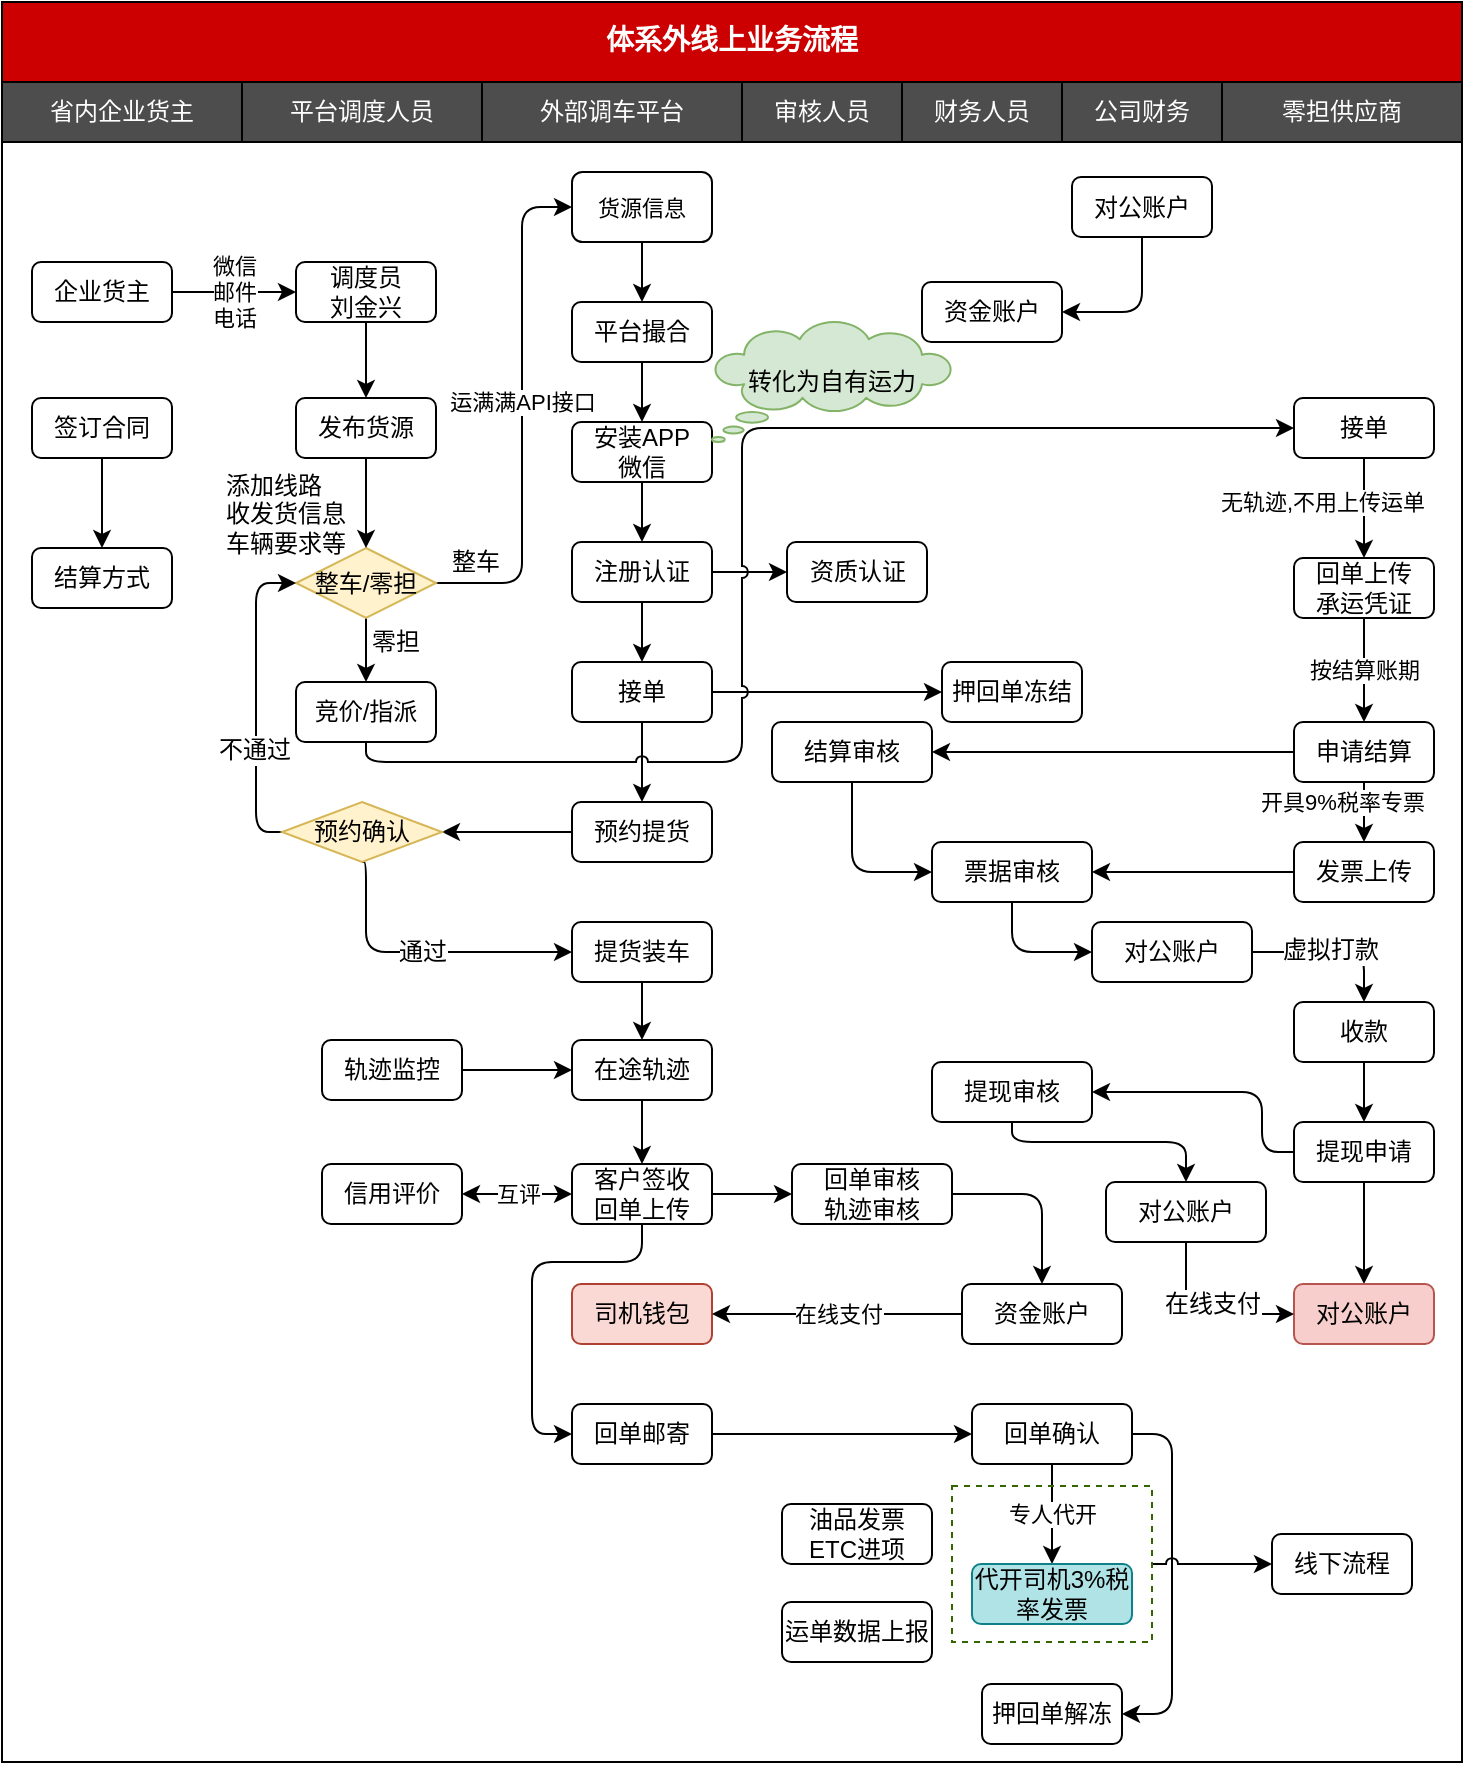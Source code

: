 <mxfile version="12.4.7" type="github">
  <diagram id="GqhF5LSO889hNfZmh-d_" name="第 1 页">
    <mxGraphModel dx="854" dy="478" grid="1" gridSize="10" guides="1" tooltips="1" connect="1" arrows="1" fold="1" page="1" pageScale="1" pageWidth="827" pageHeight="1169" math="0" shadow="0">
      <root>
        <mxCell id="0"/>
        <mxCell id="1" parent="0"/>
        <mxCell id="aDIp891v4BjhqhOBZq3--1" value="" style="rounded=0;whiteSpace=wrap;html=1;fontFamily=Courier New;fillColor=none;" parent="1" vertex="1">
          <mxGeometry x="80" y="120" width="730" height="810" as="geometry"/>
        </mxCell>
        <mxCell id="aDIp891v4BjhqhOBZq3--2" value="平台调度人员" style="rounded=0;whiteSpace=wrap;html=1;fillColor=#4D4D4D;fontColor=#FFFFFF;" parent="1" vertex="1">
          <mxGeometry x="200" y="90" width="120" height="30" as="geometry"/>
        </mxCell>
        <mxCell id="aDIp891v4BjhqhOBZq3--3" value="&lt;span style=&quot;white-space: normal&quot;&gt;外部调车平台&lt;/span&gt;" style="rounded=0;whiteSpace=wrap;html=1;fillColor=#4D4D4D;fontColor=#FFFFFF;" parent="1" vertex="1">
          <mxGeometry x="320" y="90" width="130" height="30" as="geometry"/>
        </mxCell>
        <mxCell id="aDIp891v4BjhqhOBZq3--4" value="审核人员" style="rounded=0;whiteSpace=wrap;html=1;fillColor=#4D4D4D;fontColor=#FFFFFF;" parent="1" vertex="1">
          <mxGeometry x="450" y="90" width="80" height="30" as="geometry"/>
        </mxCell>
        <mxCell id="aDIp891v4BjhqhOBZq3--5" value="体系外线上业务流程" style="rounded=0;whiteSpace=wrap;html=1;fillColor=#CC0000;fontColor=#FFFFFF;fontSize=14;fontStyle=1;fontFamily=Courier New;" parent="1" vertex="1">
          <mxGeometry x="80" y="50" width="730" height="40" as="geometry"/>
        </mxCell>
        <mxCell id="RPxg59pZoOXV4Jbev6hW-3" value="微信&lt;br&gt;邮件&lt;br&gt;电话" style="edgeStyle=orthogonalEdgeStyle;rounded=1;jumpStyle=arc;orthogonalLoop=1;jettySize=auto;html=1;entryX=0;entryY=0.5;entryDx=0;entryDy=0;startArrow=none;startFill=0;endArrow=classic;endFill=1;" parent="1" source="aDIp891v4BjhqhOBZq3--6" target="aDIp891v4BjhqhOBZq3--11" edge="1">
          <mxGeometry relative="1" as="geometry"/>
        </mxCell>
        <mxCell id="aDIp891v4BjhqhOBZq3--6" value="企业货主" style="rounded=1;whiteSpace=wrap;html=1;" parent="1" vertex="1">
          <mxGeometry x="95" y="180" width="70" height="30" as="geometry"/>
        </mxCell>
        <mxCell id="aDIp891v4BjhqhOBZq3--7" value="省内企业货主" style="rounded=0;whiteSpace=wrap;html=1;fillColor=#4D4D4D;fontColor=#FFFFFF;" parent="1" vertex="1">
          <mxGeometry x="80" y="90" width="120" height="30" as="geometry"/>
        </mxCell>
        <mxCell id="aDIp891v4BjhqhOBZq3--59" style="edgeStyle=orthogonalEdgeStyle;rounded=0;orthogonalLoop=1;jettySize=auto;html=1;entryX=0.5;entryY=0;entryDx=0;entryDy=0;" parent="1" source="aDIp891v4BjhqhOBZq3--11" target="aDIp891v4BjhqhOBZq3--58" edge="1">
          <mxGeometry relative="1" as="geometry"/>
        </mxCell>
        <mxCell id="aDIp891v4BjhqhOBZq3--11" value="调度员&lt;br&gt;刘金兴" style="rounded=1;whiteSpace=wrap;html=1;" parent="1" vertex="1">
          <mxGeometry x="227" y="180" width="70" height="30" as="geometry"/>
        </mxCell>
        <mxCell id="aDIp891v4BjhqhOBZq3--12" value="零担供应商" style="rounded=0;whiteSpace=wrap;html=1;fillColor=#4D4D4D;fontColor=#FFFFFF;" parent="1" vertex="1">
          <mxGeometry x="690" y="90" width="120" height="30" as="geometry"/>
        </mxCell>
        <mxCell id="aDIp891v4BjhqhOBZq3--14" value="按结算账期" style="edgeStyle=orthogonalEdgeStyle;rounded=1;comic=0;jumpStyle=gap;jumpSize=6;orthogonalLoop=1;jettySize=auto;html=1;shadow=0;exitX=0.5;exitY=1;exitDx=0;exitDy=0;" parent="1" source="aDIp891v4BjhqhOBZq3--98" target="aDIp891v4BjhqhOBZq3--19" edge="1">
          <mxGeometry relative="1" as="geometry">
            <mxPoint x="761" y="340" as="sourcePoint"/>
          </mxGeometry>
        </mxCell>
        <mxCell id="aDIp891v4BjhqhOBZq3--136" style="edgeStyle=orthogonalEdgeStyle;rounded=1;jumpStyle=arc;orthogonalLoop=1;jettySize=auto;html=1;entryX=1;entryY=0.5;entryDx=0;entryDy=0;exitX=0;exitY=0.5;exitDx=0;exitDy=0;" parent="1" source="aDIp891v4BjhqhOBZq3--19" target="aDIp891v4BjhqhOBZq3--25" edge="1">
          <mxGeometry relative="1" as="geometry">
            <mxPoint x="710" y="425" as="sourcePoint"/>
          </mxGeometry>
        </mxCell>
        <mxCell id="aDIp891v4BjhqhOBZq3--145" value="开具9%税率专票" style="edgeStyle=orthogonalEdgeStyle;rounded=1;jumpStyle=arc;orthogonalLoop=1;jettySize=auto;html=1;" parent="1" source="aDIp891v4BjhqhOBZq3--19" target="aDIp891v4BjhqhOBZq3--140" edge="1">
          <mxGeometry x="0.2" y="-11" relative="1" as="geometry">
            <mxPoint as="offset"/>
          </mxGeometry>
        </mxCell>
        <mxCell id="aDIp891v4BjhqhOBZq3--19" value="申请结算" style="rounded=1;whiteSpace=wrap;html=1;" parent="1" vertex="1">
          <mxGeometry x="726" y="410" width="70" height="30" as="geometry"/>
        </mxCell>
        <mxCell id="aDIp891v4BjhqhOBZq3--138" style="edgeStyle=orthogonalEdgeStyle;rounded=1;jumpStyle=arc;orthogonalLoop=1;jettySize=auto;html=1;entryX=0;entryY=0.5;entryDx=0;entryDy=0;exitX=0.5;exitY=1;exitDx=0;exitDy=0;" parent="1" source="aDIp891v4BjhqhOBZq3--25" target="aDIp891v4BjhqhOBZq3--37" edge="1">
          <mxGeometry relative="1" as="geometry"/>
        </mxCell>
        <mxCell id="aDIp891v4BjhqhOBZq3--25" value="结算审核" style="rounded=1;whiteSpace=wrap;html=1;" parent="1" vertex="1">
          <mxGeometry x="465" y="410" width="80" height="30" as="geometry"/>
        </mxCell>
        <mxCell id="RPxg59pZoOXV4Jbev6hW-2" style="edgeStyle=orthogonalEdgeStyle;rounded=1;jumpStyle=arc;orthogonalLoop=1;jettySize=auto;html=1;entryX=0.5;entryY=0;entryDx=0;entryDy=0;startArrow=none;startFill=0;endArrow=classic;endFill=1;" parent="1" source="aDIp891v4BjhqhOBZq3--26" target="RPxg59pZoOXV4Jbev6hW-1" edge="1">
          <mxGeometry relative="1" as="geometry"/>
        </mxCell>
        <mxCell id="aDIp891v4BjhqhOBZq3--26" value="签订合同" style="rounded=1;whiteSpace=wrap;html=1;" parent="1" vertex="1">
          <mxGeometry x="95" y="248" width="70" height="30" as="geometry"/>
        </mxCell>
        <mxCell id="aDIp891v4BjhqhOBZq3--69" style="edgeStyle=orthogonalEdgeStyle;rounded=1;orthogonalLoop=1;jettySize=auto;html=1;entryX=0.5;entryY=0;entryDx=0;entryDy=0;" parent="1" source="aDIp891v4BjhqhOBZq3--30" target="aDIp891v4BjhqhOBZq3--68" edge="1">
          <mxGeometry relative="1" as="geometry"/>
        </mxCell>
        <mxCell id="aDIp891v4BjhqhOBZq3--30" value="平台撮合" style="rounded=1;whiteSpace=wrap;html=1;" parent="1" vertex="1">
          <mxGeometry x="365" y="200" width="70" height="30" as="geometry"/>
        </mxCell>
        <mxCell id="aDIp891v4BjhqhOBZq3--104" style="edgeStyle=orthogonalEdgeStyle;rounded=1;orthogonalLoop=1;jettySize=auto;html=1;" parent="1" source="aDIp891v4BjhqhOBZq3--32" target="aDIp891v4BjhqhOBZq3--74" edge="1">
          <mxGeometry relative="1" as="geometry"/>
        </mxCell>
        <mxCell id="aDIp891v4BjhqhOBZq3--111" style="edgeStyle=orthogonalEdgeStyle;rounded=1;jumpStyle=arc;orthogonalLoop=1;jettySize=auto;html=1;entryX=0;entryY=0.5;entryDx=0;entryDy=0;" parent="1" source="aDIp891v4BjhqhOBZq3--32" target="aDIp891v4BjhqhOBZq3--72" edge="1">
          <mxGeometry relative="1" as="geometry"/>
        </mxCell>
        <mxCell id="aDIp891v4BjhqhOBZq3--32" value="注册认证" style="rounded=1;whiteSpace=wrap;html=1;" parent="1" vertex="1">
          <mxGeometry x="365" y="320" width="70" height="30" as="geometry"/>
        </mxCell>
        <mxCell id="aDIp891v4BjhqhOBZq3--70" style="edgeStyle=orthogonalEdgeStyle;rounded=1;orthogonalLoop=1;jettySize=auto;html=1;entryX=0;entryY=0.5;entryDx=0;entryDy=0;" parent="1" source="aDIp891v4BjhqhOBZq3--35" target="aDIp891v4BjhqhOBZq3--44" edge="1">
          <mxGeometry relative="1" as="geometry"/>
        </mxCell>
        <mxCell id="aDIp891v4BjhqhOBZq3--153" style="edgeStyle=orthogonalEdgeStyle;rounded=1;jumpStyle=arc;orthogonalLoop=1;jettySize=auto;html=1;entryX=0;entryY=0.5;entryDx=0;entryDy=0;startArrow=none;startFill=0;" parent="1" source="aDIp891v4BjhqhOBZq3--35" target="aDIp891v4BjhqhOBZq3--47" edge="1">
          <mxGeometry relative="1" as="geometry">
            <Array as="points">
              <mxPoint x="400" y="680"/>
              <mxPoint x="345" y="680"/>
              <mxPoint x="345" y="766"/>
            </Array>
          </mxGeometry>
        </mxCell>
        <mxCell id="aDIp891v4BjhqhOBZq3--35" value="客户签收&lt;br&gt;回单上传" style="rounded=1;whiteSpace=wrap;html=1;" parent="1" vertex="1">
          <mxGeometry x="365" y="631" width="70" height="30" as="geometry"/>
        </mxCell>
        <mxCell id="RPxg59pZoOXV4Jbev6hW-13" value="" style="edgeStyle=orthogonalEdgeStyle;rounded=1;jumpStyle=arc;orthogonalLoop=1;jettySize=auto;html=1;startArrow=none;startFill=0;endArrow=classic;endFill=1;" parent="1" source="aDIp891v4BjhqhOBZq3--36" target="RPxg59pZoOXV4Jbev6hW-12" edge="1">
          <mxGeometry relative="1" as="geometry"/>
        </mxCell>
        <mxCell id="aDIp891v4BjhqhOBZq3--36" value="收款" style="rounded=1;whiteSpace=wrap;html=1;" parent="1" vertex="1">
          <mxGeometry x="726" y="550" width="70" height="30" as="geometry"/>
        </mxCell>
        <mxCell id="RPxg59pZoOXV4Jbev6hW-14" style="edgeStyle=orthogonalEdgeStyle;rounded=1;jumpStyle=arc;orthogonalLoop=1;jettySize=auto;html=1;entryX=1;entryY=0.5;entryDx=0;entryDy=0;startArrow=none;startFill=0;endArrow=classic;endFill=1;" parent="1" source="RPxg59pZoOXV4Jbev6hW-12" target="RPxg59pZoOXV4Jbev6hW-15" edge="1">
          <mxGeometry relative="1" as="geometry">
            <Array as="points">
              <mxPoint x="710" y="625"/>
              <mxPoint x="710" y="595"/>
            </Array>
          </mxGeometry>
        </mxCell>
        <mxCell id="RPxg59pZoOXV4Jbev6hW-18" value="" style="edgeStyle=orthogonalEdgeStyle;rounded=1;jumpStyle=arc;orthogonalLoop=1;jettySize=auto;html=1;startArrow=none;startFill=0;endArrow=classic;endFill=1;" parent="1" source="RPxg59pZoOXV4Jbev6hW-12" target="RPxg59pZoOXV4Jbev6hW-17" edge="1">
          <mxGeometry relative="1" as="geometry"/>
        </mxCell>
        <mxCell id="RPxg59pZoOXV4Jbev6hW-12" value="提现申请" style="rounded=1;whiteSpace=wrap;html=1;" parent="1" vertex="1">
          <mxGeometry x="726" y="610" width="70" height="30" as="geometry"/>
        </mxCell>
        <mxCell id="RPxg59pZoOXV4Jbev6hW-17" value="对公账户" style="rounded=1;whiteSpace=wrap;html=1;fillColor=#f8cecc;strokeColor=#b85450;" parent="1" vertex="1">
          <mxGeometry x="726" y="691" width="70" height="30" as="geometry"/>
        </mxCell>
        <mxCell id="aDIp891v4BjhqhOBZq3--149" style="edgeStyle=orthogonalEdgeStyle;rounded=1;jumpStyle=arc;orthogonalLoop=1;jettySize=auto;html=1;exitX=0.5;exitY=1;exitDx=0;exitDy=0;entryX=0;entryY=0.5;entryDx=0;entryDy=0;" parent="1" source="aDIp891v4BjhqhOBZq3--37" target="aDIp891v4BjhqhOBZq3--148" edge="1">
          <mxGeometry relative="1" as="geometry"/>
        </mxCell>
        <mxCell id="aDIp891v4BjhqhOBZq3--37" value="票据审核" style="rounded=1;whiteSpace=wrap;html=1;" parent="1" vertex="1">
          <mxGeometry x="545" y="470" width="80" height="30" as="geometry"/>
        </mxCell>
        <mxCell id="aDIp891v4BjhqhOBZq3--61" value="运满满API接口" style="edgeStyle=orthogonalEdgeStyle;rounded=1;orthogonalLoop=1;jettySize=auto;html=1;entryX=0;entryY=0.5;entryDx=0;entryDy=0;exitX=1;exitY=0.5;exitDx=0;exitDy=0;" parent="1" source="aDIp891v4BjhqhOBZq3--38" target="aDIp891v4BjhqhOBZq3--62" edge="1">
          <mxGeometry x="0.047" relative="1" as="geometry">
            <mxPoint x="700" y="155" as="targetPoint"/>
            <Array as="points">
              <mxPoint x="297" y="340"/>
              <mxPoint x="340" y="340"/>
              <mxPoint x="340" y="153"/>
            </Array>
            <mxPoint as="offset"/>
          </mxGeometry>
        </mxCell>
        <mxCell id="aDIp891v4BjhqhOBZq3--121" style="edgeStyle=orthogonalEdgeStyle;rounded=1;jumpStyle=arc;orthogonalLoop=1;jettySize=auto;html=1;entryX=0.5;entryY=0;entryDx=0;entryDy=0;" parent="1" source="aDIp891v4BjhqhOBZq3--38" target="aDIp891v4BjhqhOBZq3--120" edge="1">
          <mxGeometry relative="1" as="geometry"/>
        </mxCell>
        <mxCell id="aDIp891v4BjhqhOBZq3--38" value="整车/零担" style="rhombus;whiteSpace=wrap;html=1;strokeColor=#d6b656;fillColor=#fff2cc;" parent="1" vertex="1">
          <mxGeometry x="227" y="323" width="70" height="35" as="geometry"/>
        </mxCell>
        <mxCell id="aDIp891v4BjhqhOBZq3--115" style="edgeStyle=orthogonalEdgeStyle;rounded=1;jumpStyle=arc;orthogonalLoop=1;jettySize=auto;html=1;entryX=0.5;entryY=0;entryDx=0;entryDy=0;" parent="1" source="aDIp891v4BjhqhOBZq3--44" target="aDIp891v4BjhqhOBZq3--88" edge="1">
          <mxGeometry relative="1" as="geometry"/>
        </mxCell>
        <mxCell id="aDIp891v4BjhqhOBZq3--44" value="回单审核&lt;br&gt;轨迹审核" style="rounded=1;whiteSpace=wrap;html=1;" parent="1" vertex="1">
          <mxGeometry x="475" y="631" width="80" height="30" as="geometry"/>
        </mxCell>
        <mxCell id="aDIp891v4BjhqhOBZq3--45" value="司机钱包" style="rounded=1;whiteSpace=wrap;html=1;fillColor=#fad9d5;strokeColor=#ae4132;" parent="1" vertex="1">
          <mxGeometry x="365" y="691" width="70" height="30" as="geometry"/>
        </mxCell>
        <mxCell id="aDIp891v4BjhqhOBZq3--92" style="edgeStyle=orthogonalEdgeStyle;rounded=1;orthogonalLoop=1;jettySize=auto;html=1;entryX=0;entryY=0.5;entryDx=0;entryDy=0;" parent="1" source="aDIp891v4BjhqhOBZq3--47" target="aDIp891v4BjhqhOBZq3--53" edge="1">
          <mxGeometry relative="1" as="geometry"/>
        </mxCell>
        <mxCell id="aDIp891v4BjhqhOBZq3--47" value="回单邮寄" style="rounded=1;whiteSpace=wrap;html=1;" parent="1" vertex="1">
          <mxGeometry x="365" y="751" width="70" height="30" as="geometry"/>
        </mxCell>
        <mxCell id="aDIp891v4BjhqhOBZq3--52" value="专人代开" style="edgeStyle=orthogonalEdgeStyle;rounded=1;comic=0;jumpStyle=gap;jumpSize=6;orthogonalLoop=1;jettySize=auto;html=1;shadow=0;startArrow=none;startFill=0;strokeColor=#000000;" parent="1" source="aDIp891v4BjhqhOBZq3--53" target="aDIp891v4BjhqhOBZq3--54" edge="1">
          <mxGeometry relative="1" as="geometry"/>
        </mxCell>
        <mxCell id="aDIp891v4BjhqhOBZq3--94" style="edgeStyle=orthogonalEdgeStyle;rounded=1;orthogonalLoop=1;jettySize=auto;html=1;entryX=1;entryY=0.5;entryDx=0;entryDy=0;" parent="1" source="aDIp891v4BjhqhOBZq3--53" target="aDIp891v4BjhqhOBZq3--93" edge="1">
          <mxGeometry relative="1" as="geometry">
            <Array as="points">
              <mxPoint x="665" y="766"/>
              <mxPoint x="665" y="906"/>
            </Array>
          </mxGeometry>
        </mxCell>
        <mxCell id="aDIp891v4BjhqhOBZq3--53" value="回单确认" style="rounded=1;whiteSpace=wrap;html=1;" parent="1" vertex="1">
          <mxGeometry x="565" y="751" width="80" height="30" as="geometry"/>
        </mxCell>
        <mxCell id="aDIp891v4BjhqhOBZq3--54" value="代开司机3%税率发票" style="rounded=1;whiteSpace=wrap;html=1;fillColor=#b0e3e6;strokeColor=#0e8088;" parent="1" vertex="1">
          <mxGeometry x="565" y="831" width="80" height="30" as="geometry"/>
        </mxCell>
        <mxCell id="aDIp891v4BjhqhOBZq3--60" style="edgeStyle=orthogonalEdgeStyle;rounded=0;orthogonalLoop=1;jettySize=auto;html=1;entryX=0.5;entryY=0;entryDx=0;entryDy=0;" parent="1" source="aDIp891v4BjhqhOBZq3--58" target="aDIp891v4BjhqhOBZq3--38" edge="1">
          <mxGeometry relative="1" as="geometry"/>
        </mxCell>
        <mxCell id="aDIp891v4BjhqhOBZq3--58" value="发布货源" style="rounded=1;whiteSpace=wrap;html=1;" parent="1" vertex="1">
          <mxGeometry x="227" y="248" width="70" height="30" as="geometry"/>
        </mxCell>
        <mxCell id="aDIp891v4BjhqhOBZq3--65" style="edgeStyle=orthogonalEdgeStyle;rounded=1;orthogonalLoop=1;jettySize=auto;html=1;entryX=0.5;entryY=0;entryDx=0;entryDy=0;" parent="1" source="aDIp891v4BjhqhOBZq3--62" target="aDIp891v4BjhqhOBZq3--30" edge="1">
          <mxGeometry relative="1" as="geometry"/>
        </mxCell>
        <mxCell id="aDIp891v4BjhqhOBZq3--62" value="&lt;font face=&quot;courier new&quot;&gt;&lt;span style=&quot;font-size: 11px ; background-color: rgb(255 , 255 , 255)&quot;&gt;货源信息&lt;/span&gt;&lt;/font&gt;" style="rounded=1;whiteSpace=wrap;html=1;" parent="1" vertex="1">
          <mxGeometry x="365" y="135" width="70" height="35" as="geometry"/>
        </mxCell>
        <mxCell id="aDIp891v4BjhqhOBZq3--63" value="整车" style="text;html=1;strokeColor=none;fillColor=none;align=center;verticalAlign=middle;whiteSpace=wrap;rounded=0;" parent="1" vertex="1">
          <mxGeometry x="297" y="320" width="40" height="20" as="geometry"/>
        </mxCell>
        <mxCell id="aDIp891v4BjhqhOBZq3--71" style="edgeStyle=orthogonalEdgeStyle;rounded=1;orthogonalLoop=1;jettySize=auto;html=1;entryX=0.5;entryY=0;entryDx=0;entryDy=0;" parent="1" source="aDIp891v4BjhqhOBZq3--68" target="aDIp891v4BjhqhOBZq3--32" edge="1">
          <mxGeometry relative="1" as="geometry"/>
        </mxCell>
        <mxCell id="aDIp891v4BjhqhOBZq3--68" value="安装APP&lt;br&gt;微信" style="rounded=1;whiteSpace=wrap;html=1;" parent="1" vertex="1">
          <mxGeometry x="365" y="260" width="70" height="30" as="geometry"/>
        </mxCell>
        <mxCell id="aDIp891v4BjhqhOBZq3--72" value="资质认证" style="rounded=1;whiteSpace=wrap;html=1;" parent="1" vertex="1">
          <mxGeometry x="472.5" y="320" width="70" height="30" as="geometry"/>
        </mxCell>
        <mxCell id="aDIp891v4BjhqhOBZq3--77" value="" style="edgeStyle=orthogonalEdgeStyle;rounded=1;orthogonalLoop=1;jettySize=auto;html=1;" parent="1" source="aDIp891v4BjhqhOBZq3--74" target="aDIp891v4BjhqhOBZq3--76" edge="1">
          <mxGeometry relative="1" as="geometry"/>
        </mxCell>
        <mxCell id="aDIp891v4BjhqhOBZq3--81" style="edgeStyle=orthogonalEdgeStyle;rounded=1;orthogonalLoop=1;jettySize=auto;html=1;entryX=0;entryY=0.5;entryDx=0;entryDy=0;" parent="1" source="aDIp891v4BjhqhOBZq3--74" target="aDIp891v4BjhqhOBZq3--80" edge="1">
          <mxGeometry relative="1" as="geometry"/>
        </mxCell>
        <mxCell id="aDIp891v4BjhqhOBZq3--74" value="接单" style="rounded=1;whiteSpace=wrap;html=1;" parent="1" vertex="1">
          <mxGeometry x="365" y="380" width="70" height="30" as="geometry"/>
        </mxCell>
        <mxCell id="aDIp891v4BjhqhOBZq3--79" style="edgeStyle=orthogonalEdgeStyle;rounded=1;orthogonalLoop=1;jettySize=auto;html=1;entryX=1;entryY=0.5;entryDx=0;entryDy=0;" parent="1" source="aDIp891v4BjhqhOBZq3--76" target="aDIp891v4BjhqhOBZq3--78" edge="1">
          <mxGeometry relative="1" as="geometry"/>
        </mxCell>
        <mxCell id="aDIp891v4BjhqhOBZq3--76" value="预约提货" style="rounded=1;whiteSpace=wrap;html=1;" parent="1" vertex="1">
          <mxGeometry x="365" y="450" width="70" height="30" as="geometry"/>
        </mxCell>
        <mxCell id="Va3li716RutP_-qDnmS4-15" style="edgeStyle=orthogonalEdgeStyle;rounded=1;jumpStyle=arc;orthogonalLoop=1;jettySize=auto;html=1;entryX=0;entryY=0.5;entryDx=0;entryDy=0;exitX=0.5;exitY=1;exitDx=0;exitDy=0;" edge="1" parent="1" source="aDIp891v4BjhqhOBZq3--78" target="aDIp891v4BjhqhOBZq3--82">
          <mxGeometry relative="1" as="geometry">
            <Array as="points">
              <mxPoint x="262" y="480"/>
              <mxPoint x="262" y="525"/>
            </Array>
          </mxGeometry>
        </mxCell>
        <mxCell id="Va3li716RutP_-qDnmS4-17" value="通过" style="text;html=1;align=center;verticalAlign=middle;resizable=0;points=[];labelBackgroundColor=#ffffff;" vertex="1" connectable="0" parent="Va3li716RutP_-qDnmS4-15">
          <mxGeometry x="-0.392" y="25" relative="1" as="geometry">
            <mxPoint x="3" y="1" as="offset"/>
          </mxGeometry>
        </mxCell>
        <mxCell id="Va3li716RutP_-qDnmS4-16" style="edgeStyle=orthogonalEdgeStyle;rounded=1;jumpStyle=arc;orthogonalLoop=1;jettySize=auto;html=1;entryX=0;entryY=0.5;entryDx=0;entryDy=0;" edge="1" parent="1" source="aDIp891v4BjhqhOBZq3--78" target="aDIp891v4BjhqhOBZq3--38">
          <mxGeometry relative="1" as="geometry">
            <Array as="points">
              <mxPoint x="207" y="465"/>
              <mxPoint x="207" y="341"/>
            </Array>
          </mxGeometry>
        </mxCell>
        <mxCell id="Va3li716RutP_-qDnmS4-18" value="不通过" style="text;html=1;align=center;verticalAlign=middle;resizable=0;points=[];labelBackgroundColor=#ffffff;" vertex="1" connectable="0" parent="Va3li716RutP_-qDnmS4-16">
          <mxGeometry x="-0.317" y="1" relative="1" as="geometry">
            <mxPoint as="offset"/>
          </mxGeometry>
        </mxCell>
        <mxCell id="aDIp891v4BjhqhOBZq3--78" value="预约确认" style="rhombus;whiteSpace=wrap;html=1;strokeColor=#d6b656;fillColor=#fff2cc;" parent="1" vertex="1">
          <mxGeometry x="220" y="450" width="80" height="30" as="geometry"/>
        </mxCell>
        <mxCell id="aDIp891v4BjhqhOBZq3--80" value="押回单冻结" style="rounded=1;whiteSpace=wrap;html=1;" parent="1" vertex="1">
          <mxGeometry x="550" y="380" width="70" height="30" as="geometry"/>
        </mxCell>
        <mxCell id="aDIp891v4BjhqhOBZq3--85" style="edgeStyle=orthogonalEdgeStyle;rounded=1;orthogonalLoop=1;jettySize=auto;html=1;" parent="1" source="aDIp891v4BjhqhOBZq3--82" target="aDIp891v4BjhqhOBZq3--84" edge="1">
          <mxGeometry relative="1" as="geometry"/>
        </mxCell>
        <mxCell id="aDIp891v4BjhqhOBZq3--82" value="提货装车" style="rounded=1;whiteSpace=wrap;html=1;" parent="1" vertex="1">
          <mxGeometry x="365" y="510" width="70" height="30" as="geometry"/>
        </mxCell>
        <mxCell id="aDIp891v4BjhqhOBZq3--87" style="edgeStyle=orthogonalEdgeStyle;rounded=1;orthogonalLoop=1;jettySize=auto;html=1;entryX=0.5;entryY=0;entryDx=0;entryDy=0;" parent="1" source="aDIp891v4BjhqhOBZq3--84" target="aDIp891v4BjhqhOBZq3--35" edge="1">
          <mxGeometry relative="1" as="geometry"/>
        </mxCell>
        <mxCell id="aDIp891v4BjhqhOBZq3--84" value="在途轨迹" style="rounded=1;whiteSpace=wrap;html=1;" parent="1" vertex="1">
          <mxGeometry x="365" y="569" width="70" height="30" as="geometry"/>
        </mxCell>
        <mxCell id="aDIp891v4BjhqhOBZq3--86" value="资金账户" style="rounded=1;whiteSpace=wrap;html=1;" parent="1" vertex="1">
          <mxGeometry x="540" y="190" width="70" height="30" as="geometry"/>
        </mxCell>
        <mxCell id="aDIp891v4BjhqhOBZq3--90" value="在线支付" style="edgeStyle=orthogonalEdgeStyle;rounded=1;orthogonalLoop=1;jettySize=auto;html=1;" parent="1" source="aDIp891v4BjhqhOBZq3--88" target="aDIp891v4BjhqhOBZq3--45" edge="1">
          <mxGeometry relative="1" as="geometry"/>
        </mxCell>
        <mxCell id="aDIp891v4BjhqhOBZq3--88" value="资金账户" style="rounded=1;whiteSpace=wrap;html=1;" parent="1" vertex="1">
          <mxGeometry x="560" y="691" width="80" height="30" as="geometry"/>
        </mxCell>
        <mxCell id="aDIp891v4BjhqhOBZq3--93" value="押回单解冻" style="rounded=1;whiteSpace=wrap;html=1;" parent="1" vertex="1">
          <mxGeometry x="570" y="891" width="70" height="30" as="geometry"/>
        </mxCell>
        <mxCell id="aDIp891v4BjhqhOBZq3--97" value="添加线路&lt;br&gt;收发货信息&lt;br&gt;车辆要求等" style="text;html=1;" parent="1" vertex="1">
          <mxGeometry x="190" y="278" width="60" height="30" as="geometry"/>
        </mxCell>
        <mxCell id="aDIp891v4BjhqhOBZq3--98" value="回单上传&lt;br&gt;承运凭证" style="rounded=1;whiteSpace=wrap;html=1;" parent="1" vertex="1">
          <mxGeometry x="726" y="328" width="70" height="30" as="geometry"/>
        </mxCell>
        <mxCell id="aDIp891v4BjhqhOBZq3--99" value="无轨迹,不用上传运单" style="edgeStyle=orthogonalEdgeStyle;rounded=1;orthogonalLoop=1;jettySize=auto;html=1;entryX=0.5;entryY=0;entryDx=0;entryDy=0;" parent="1" source="aDIp891v4BjhqhOBZq3--100" target="aDIp891v4BjhqhOBZq3--98" edge="1">
          <mxGeometry x="-0.12" y="-21" relative="1" as="geometry">
            <mxPoint as="offset"/>
          </mxGeometry>
        </mxCell>
        <mxCell id="aDIp891v4BjhqhOBZq3--100" value="接单" style="rounded=1;whiteSpace=wrap;html=1;" parent="1" vertex="1">
          <mxGeometry x="726" y="248" width="70" height="30" as="geometry"/>
        </mxCell>
        <mxCell id="aDIp891v4BjhqhOBZq3--108" value="零担" style="text;html=1;strokeColor=none;fillColor=none;align=center;verticalAlign=middle;whiteSpace=wrap;rounded=0;" parent="1" vertex="1">
          <mxGeometry x="257" y="360" width="40" height="20" as="geometry"/>
        </mxCell>
        <mxCell id="aDIp891v4BjhqhOBZq3--112" value="财务人员" style="rounded=0;whiteSpace=wrap;html=1;fillColor=#4D4D4D;fontColor=#FFFFFF;" parent="1" vertex="1">
          <mxGeometry x="530" y="90" width="80" height="30" as="geometry"/>
        </mxCell>
        <mxCell id="aDIp891v4BjhqhOBZq3--154" style="edgeStyle=orthogonalEdgeStyle;rounded=1;jumpStyle=arc;orthogonalLoop=1;jettySize=auto;html=1;entryX=0;entryY=0.5;entryDx=0;entryDy=0;startArrow=none;startFill=0;exitX=0.5;exitY=1;exitDx=0;exitDy=0;" parent="1" source="aDIp891v4BjhqhOBZq3--120" target="aDIp891v4BjhqhOBZq3--100" edge="1">
          <mxGeometry relative="1" as="geometry">
            <Array as="points">
              <mxPoint x="262" y="430"/>
              <mxPoint x="450" y="430"/>
              <mxPoint x="450" y="263"/>
            </Array>
          </mxGeometry>
        </mxCell>
        <mxCell id="aDIp891v4BjhqhOBZq3--120" value="竞价/指派" style="rounded=1;whiteSpace=wrap;html=1;" parent="1" vertex="1">
          <mxGeometry x="227" y="390" width="70" height="30" as="geometry"/>
        </mxCell>
        <mxCell id="aDIp891v4BjhqhOBZq3--133" style="edgeStyle=orthogonalEdgeStyle;rounded=1;jumpStyle=arc;orthogonalLoop=1;jettySize=auto;html=1;entryX=0;entryY=0.5;entryDx=0;entryDy=0;" parent="1" source="aDIp891v4BjhqhOBZq3--130" target="aDIp891v4BjhqhOBZq3--84" edge="1">
          <mxGeometry relative="1" as="geometry"/>
        </mxCell>
        <mxCell id="aDIp891v4BjhqhOBZq3--130" value="轨迹监控" style="rounded=1;whiteSpace=wrap;html=1;" parent="1" vertex="1">
          <mxGeometry x="240" y="569" width="70" height="30" as="geometry"/>
        </mxCell>
        <mxCell id="aDIp891v4BjhqhOBZq3--146" style="edgeStyle=orthogonalEdgeStyle;rounded=1;jumpStyle=arc;orthogonalLoop=1;jettySize=auto;html=1;entryX=1;entryY=0.5;entryDx=0;entryDy=0;" parent="1" source="aDIp891v4BjhqhOBZq3--140" target="aDIp891v4BjhqhOBZq3--37" edge="1">
          <mxGeometry relative="1" as="geometry">
            <mxPoint x="675" y="485" as="sourcePoint"/>
          </mxGeometry>
        </mxCell>
        <mxCell id="aDIp891v4BjhqhOBZq3--140" value="发票上传" style="rounded=1;whiteSpace=wrap;html=1;" parent="1" vertex="1">
          <mxGeometry x="726" y="470" width="70" height="30" as="geometry"/>
        </mxCell>
        <mxCell id="aDIp891v4BjhqhOBZq3--150" style="edgeStyle=orthogonalEdgeStyle;rounded=1;jumpStyle=arc;orthogonalLoop=1;jettySize=auto;html=1;exitX=1;exitY=0.5;exitDx=0;exitDy=0;" parent="1" source="aDIp891v4BjhqhOBZq3--148" target="aDIp891v4BjhqhOBZq3--36" edge="1">
          <mxGeometry relative="1" as="geometry">
            <mxPoint x="726" y="525" as="sourcePoint"/>
          </mxGeometry>
        </mxCell>
        <mxCell id="RPxg59pZoOXV4Jbev6hW-11" value="虚拟打款" style="text;html=1;align=center;verticalAlign=middle;resizable=0;points=[];labelBackgroundColor=#ffffff;" parent="aDIp891v4BjhqhOBZq3--150" vertex="1" connectable="0">
          <mxGeometry x="-0.051" y="1" relative="1" as="geometry">
            <mxPoint as="offset"/>
          </mxGeometry>
        </mxCell>
        <mxCell id="aDIp891v4BjhqhOBZq3--148" value="对公账户" style="rounded=1;whiteSpace=wrap;html=1;" parent="1" vertex="1">
          <mxGeometry x="625" y="510" width="80" height="30" as="geometry"/>
        </mxCell>
        <mxCell id="aDIp891v4BjhqhOBZq3--152" value="互评" style="edgeStyle=orthogonalEdgeStyle;rounded=1;jumpStyle=arc;orthogonalLoop=1;jettySize=auto;html=1;entryX=0;entryY=0.5;entryDx=0;entryDy=0;startArrow=classic;startFill=1;" parent="1" source="aDIp891v4BjhqhOBZq3--151" target="aDIp891v4BjhqhOBZq3--35" edge="1">
          <mxGeometry relative="1" as="geometry"/>
        </mxCell>
        <mxCell id="aDIp891v4BjhqhOBZq3--151" value="信用评价" style="rounded=1;whiteSpace=wrap;html=1;" parent="1" vertex="1">
          <mxGeometry x="240" y="631" width="70" height="30" as="geometry"/>
        </mxCell>
        <mxCell id="aDIp891v4BjhqhOBZq3--159" value="转化为自有运力" style="whiteSpace=wrap;html=1;shape=mxgraph.basic.cloud_callout;fillColor=#d5e8d4;strokeColor=#82b366;" parent="1" vertex="1">
          <mxGeometry x="435" y="210" width="120" height="60" as="geometry"/>
        </mxCell>
        <mxCell id="aDIp891v4BjhqhOBZq3--160" value="油品发票&lt;br&gt;ETC进项" style="rounded=1;whiteSpace=wrap;html=1;" parent="1" vertex="1">
          <mxGeometry x="470" y="801" width="75" height="30" as="geometry"/>
        </mxCell>
        <mxCell id="aDIp891v4BjhqhOBZq3--161" value="运单数据上报" style="rounded=1;whiteSpace=wrap;html=1;" parent="1" vertex="1">
          <mxGeometry x="470" y="850" width="75" height="30" as="geometry"/>
        </mxCell>
        <mxCell id="RPxg59pZoOXV4Jbev6hW-1" value="结算方式" style="rounded=1;whiteSpace=wrap;html=1;" parent="1" vertex="1">
          <mxGeometry x="95" y="323" width="70" height="30" as="geometry"/>
        </mxCell>
        <mxCell id="RPxg59pZoOXV4Jbev6hW-6" value="公司财务" style="rounded=0;whiteSpace=wrap;html=1;fillColor=#4D4D4D;fontColor=#FFFFFF;" parent="1" vertex="1">
          <mxGeometry x="610" y="90" width="80" height="30" as="geometry"/>
        </mxCell>
        <mxCell id="RPxg59pZoOXV4Jbev6hW-10" style="edgeStyle=orthogonalEdgeStyle;rounded=1;jumpStyle=arc;orthogonalLoop=1;jettySize=auto;html=1;entryX=1;entryY=0.5;entryDx=0;entryDy=0;startArrow=none;startFill=0;endArrow=classic;endFill=1;exitX=0.5;exitY=1;exitDx=0;exitDy=0;" parent="1" source="RPxg59pZoOXV4Jbev6hW-7" target="aDIp891v4BjhqhOBZq3--86" edge="1">
          <mxGeometry relative="1" as="geometry"/>
        </mxCell>
        <mxCell id="RPxg59pZoOXV4Jbev6hW-7" value="对公账户" style="rounded=1;whiteSpace=wrap;html=1;" parent="1" vertex="1">
          <mxGeometry x="615" y="137.5" width="70" height="30" as="geometry"/>
        </mxCell>
        <mxCell id="RPxg59pZoOXV4Jbev6hW-20" style="edgeStyle=orthogonalEdgeStyle;rounded=1;jumpStyle=arc;orthogonalLoop=1;jettySize=auto;html=1;startArrow=none;startFill=0;endArrow=classic;endFill=1;exitX=0.5;exitY=1;exitDx=0;exitDy=0;" parent="1" source="RPxg59pZoOXV4Jbev6hW-15" target="RPxg59pZoOXV4Jbev6hW-19" edge="1">
          <mxGeometry relative="1" as="geometry">
            <Array as="points">
              <mxPoint x="585" y="620"/>
              <mxPoint x="672" y="620"/>
            </Array>
          </mxGeometry>
        </mxCell>
        <mxCell id="RPxg59pZoOXV4Jbev6hW-15" value="提现审核" style="rounded=1;whiteSpace=wrap;html=1;" parent="1" vertex="1">
          <mxGeometry x="545" y="580" width="80" height="30" as="geometry"/>
        </mxCell>
        <mxCell id="RPxg59pZoOXV4Jbev6hW-21" style="edgeStyle=orthogonalEdgeStyle;rounded=1;jumpStyle=arc;orthogonalLoop=1;jettySize=auto;html=1;entryX=0;entryY=0.5;entryDx=0;entryDy=0;startArrow=none;startFill=0;endArrow=classic;endFill=1;exitX=0.5;exitY=1;exitDx=0;exitDy=0;" parent="1" source="RPxg59pZoOXV4Jbev6hW-19" target="RPxg59pZoOXV4Jbev6hW-17" edge="1">
          <mxGeometry relative="1" as="geometry"/>
        </mxCell>
        <mxCell id="RPxg59pZoOXV4Jbev6hW-22" value="在线支付" style="text;html=1;align=center;verticalAlign=middle;resizable=0;points=[];labelBackgroundColor=#ffffff;" parent="RPxg59pZoOXV4Jbev6hW-21" vertex="1" connectable="0">
          <mxGeometry x="-0.306" y="13" relative="1" as="geometry">
            <mxPoint as="offset"/>
          </mxGeometry>
        </mxCell>
        <mxCell id="RPxg59pZoOXV4Jbev6hW-19" value="对公账户" style="rounded=1;whiteSpace=wrap;html=1;" parent="1" vertex="1">
          <mxGeometry x="632" y="640" width="80" height="30" as="geometry"/>
        </mxCell>
        <mxCell id="Va3li716RutP_-qDnmS4-14" style="edgeStyle=orthogonalEdgeStyle;rounded=0;orthogonalLoop=1;jettySize=auto;html=1;entryX=0;entryY=0.5;entryDx=0;entryDy=0;jumpStyle=arc;" edge="1" parent="1" source="Va3li716RutP_-qDnmS4-1" target="Va3li716RutP_-qDnmS4-12">
          <mxGeometry relative="1" as="geometry"/>
        </mxCell>
        <mxCell id="Va3li716RutP_-qDnmS4-1" value="" style="rounded=0;whiteSpace=wrap;html=1;fillColor=none;dashed=1;strokeColor=#336600;" vertex="1" parent="1">
          <mxGeometry x="555" y="792" width="100" height="78" as="geometry"/>
        </mxCell>
        <mxCell id="Va3li716RutP_-qDnmS4-12" value="线下流程" style="rounded=1;whiteSpace=wrap;html=1;" vertex="1" parent="1">
          <mxGeometry x="715" y="816" width="70" height="30" as="geometry"/>
        </mxCell>
        <mxCell id="Va3li716RutP_-qDnmS4-20" style="edgeStyle=orthogonalEdgeStyle;rounded=1;jumpStyle=arc;orthogonalLoop=1;jettySize=auto;html=1;exitX=0.5;exitY=1;exitDx=0;exitDy=0;" edge="1" parent="1" source="aDIp891v4BjhqhOBZq3--97" target="aDIp891v4BjhqhOBZq3--97">
          <mxGeometry relative="1" as="geometry"/>
        </mxCell>
      </root>
    </mxGraphModel>
  </diagram>
</mxfile>
